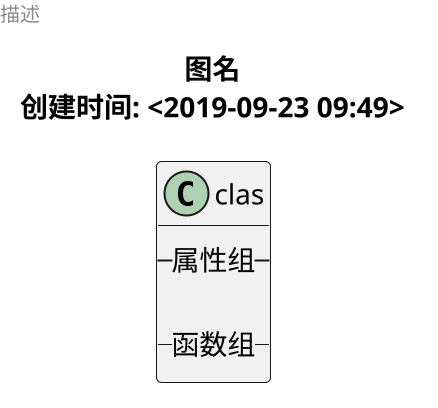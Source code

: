 @startuml
scale 2
page 1x1
title
    图名
    创建时间: <2019-09-23 09:49>
    endtitle
    left header
        描述
    endheader
    class "clas" as 别名 {
        --属性组 --

        __ 函数组__
    }
    @enduml
